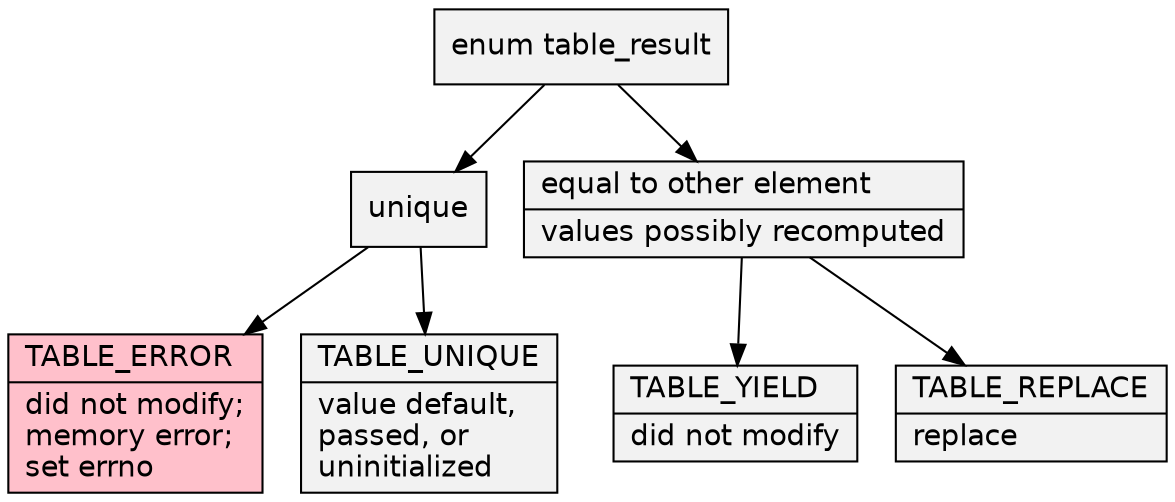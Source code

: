 digraph {
	graph [truecolor=true, bgcolor=transparent, fontname = "Bitstream Vera Sans"];
	node [shape=record, style=filled, fillcolor="Grey95", fontname="Bitstream Vera Sans"];
	edge [fontname="Bitstream Vera Sans"];
	put [label="enum table_result"];
	put -> unique;
	unique -> error;
	unique -> grow;
	put -> equal;
	equal -> yield;
	equal -> replace;
	error [label="{TABLE_ERROR\l|did not modify;\lmemory error;\lset errno\l}", fillcolor="Pink"];
	equal [label="{equal to other element\l|values possibly recomputed\l}"];
	grow [label="{TABLE_UNIQUE\l|value default,\lpassed, or\luninitialized\l}"];
	yield [label="{TABLE_YIELD\l|did not modify\l}"];
	replace [label="{TABLE_REPLACE\l|replace\l}"];
}
